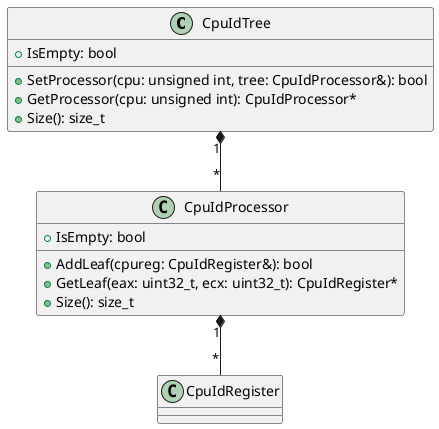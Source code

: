 @startuml CpuIdTree

class CpuIdTree {
    +SetProcessor(cpu: unsigned int, tree: CpuIdProcessor&): bool
    +GetProcessor(cpu: unsigned int): CpuIdProcessor*
    +Size(): size_t
    +IsEmpty: bool
}

class CpuIdProcessor {
    +AddLeaf(cpureg: CpuIdRegister&): bool
    +GetLeaf(eax: uint32_t, ecx: uint32_t): CpuIdRegister*
    +Size(): size_t
    +IsEmpty: bool
}

class CpuIdRegister { }

CpuIdTree "1" *-d- "*" CpuIdProcessor
CpuIdProcessor "1" *-d- "*" CpuIdRegister
@enduml
